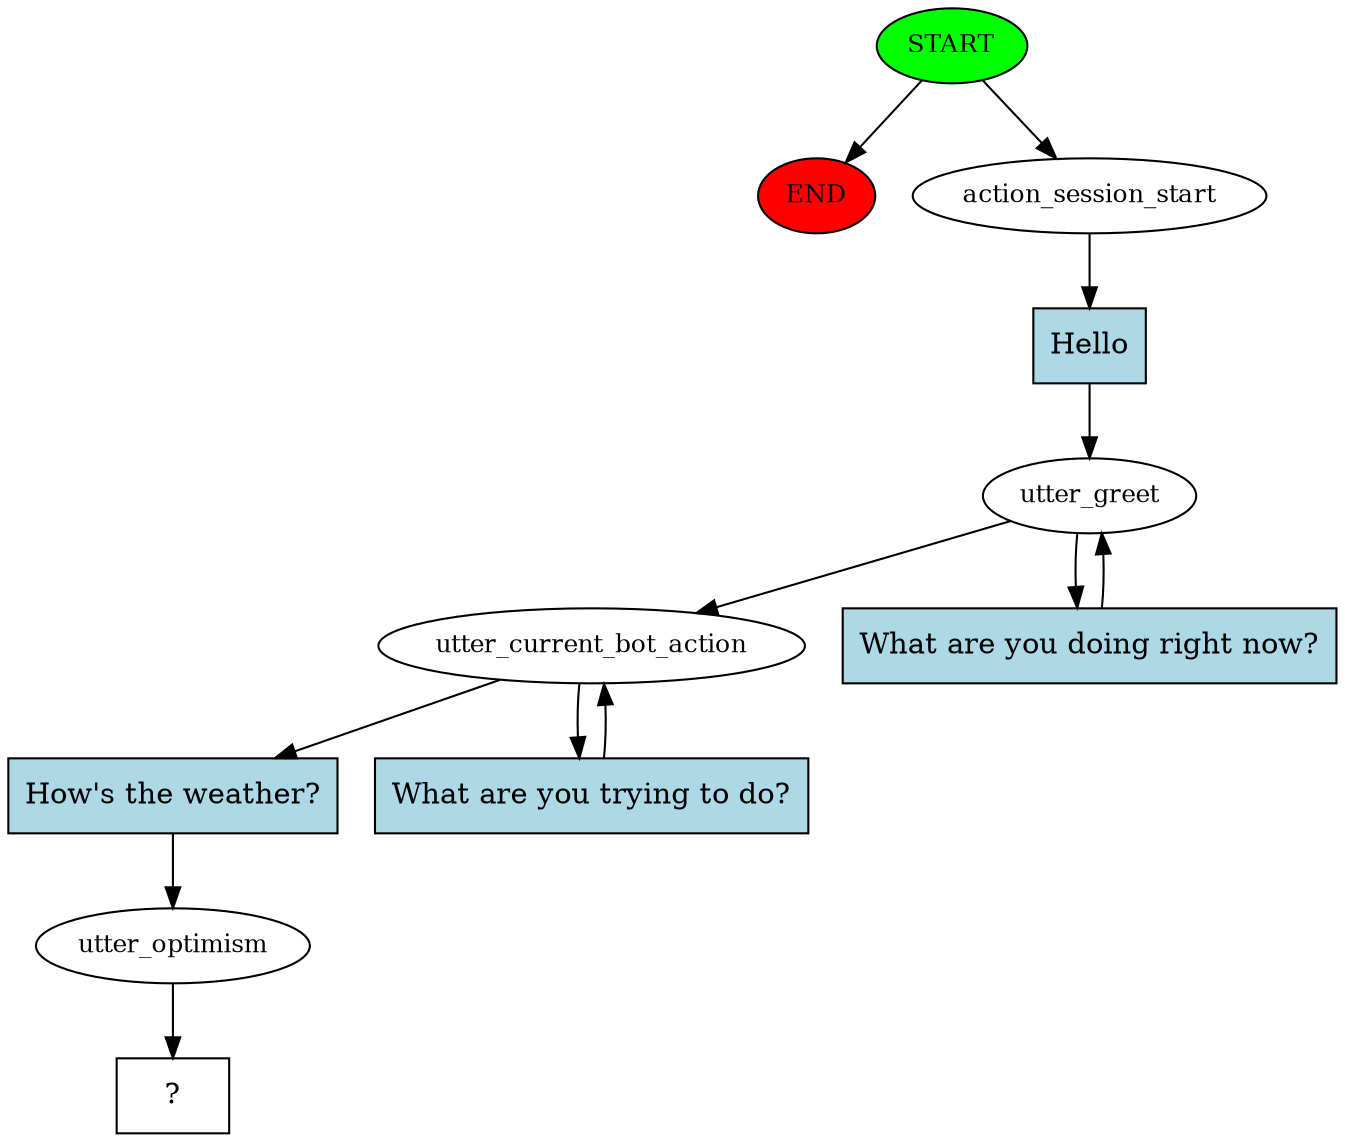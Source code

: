 digraph  {
0 [class="start active", fillcolor=green, fontsize=12, label=START, style=filled];
"-1" [class=end, fillcolor=red, fontsize=12, label=END, style=filled];
1 [class=active, fontsize=12, label=action_session_start];
2 [class=active, fontsize=12, label=utter_greet];
4 [class=active, fontsize=12, label=utter_current_bot_action];
6 [class=active, fontsize=12, label=utter_optimism];
7 [class="intent dashed active", label="  ?  ", shape=rect];
8 [class="intent active", fillcolor=lightblue, label=Hello, shape=rect, style=filled];
9 [class="intent active", fillcolor=lightblue, label="What are you doing right now?", shape=rect, style=filled];
10 [class="intent active", fillcolor=lightblue, label="How's the weather?", shape=rect, style=filled];
11 [class="intent active", fillcolor=lightblue, label="What are you trying to do?", shape=rect, style=filled];
0 -> "-1"  [class="", key=NONE, label=""];
0 -> 1  [class=active, key=NONE, label=""];
1 -> 8  [class=active, key=0];
2 -> 4  [class=active, key=NONE, label=""];
2 -> 9  [class=active, key=0];
4 -> 10  [class=active, key=0];
4 -> 11  [class=active, key=0];
6 -> 7  [class=active, key=NONE, label=""];
8 -> 2  [class=active, key=0];
9 -> 2  [class=active, key=0];
10 -> 6  [class=active, key=0];
11 -> 4  [class=active, key=0];
}
